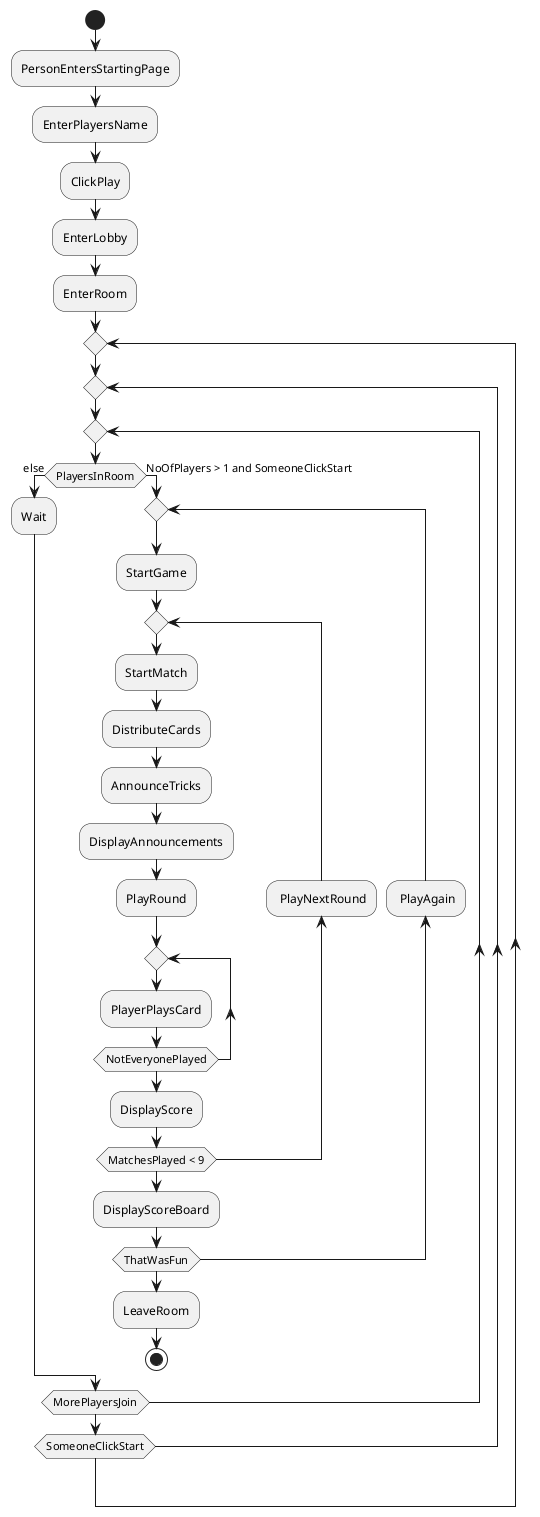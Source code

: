 @startuml
'https://plantuml.com/activity-diagram-beta

start
:PersonEntersStartingPage;
:EnterPlayersName;
:ClickPlay;
:EnterLobby;
'if (EnterRoom) then (CreateNewRoom)
    ':CreateNewRoom;
'else (ExistingRoom)
    ':EnterExistingRoom;
'endif
:EnterRoom;
repeat
repeat
repeat
    if (PlayersInRoom) then (else)
        :Wait;
    else (NoOfPlayers > 1 and SomeoneClickStart)
        repeat
        :StartGame;
        repeat
            :StartMatch;
            :DistributeCards;
            :AnnounceTricks;
            :DisplayAnnouncements;
            :PlayRound;
            repeat
            :PlayerPlaysCard;
            repeat while (NotEveryonePlayed)
            :DisplayScore;
            backward: PlayNextRound;
        repeat while (MatchesPlayed < 9)
        :DisplayScoreBoard;
        backward: PlayAgain;
        repeat while (ThatWasFun)
        :LeaveRoom;
        stop
    endif
repeat while (MorePlayersJoin)
repeat while (SomeoneClickStart)

@enduml

